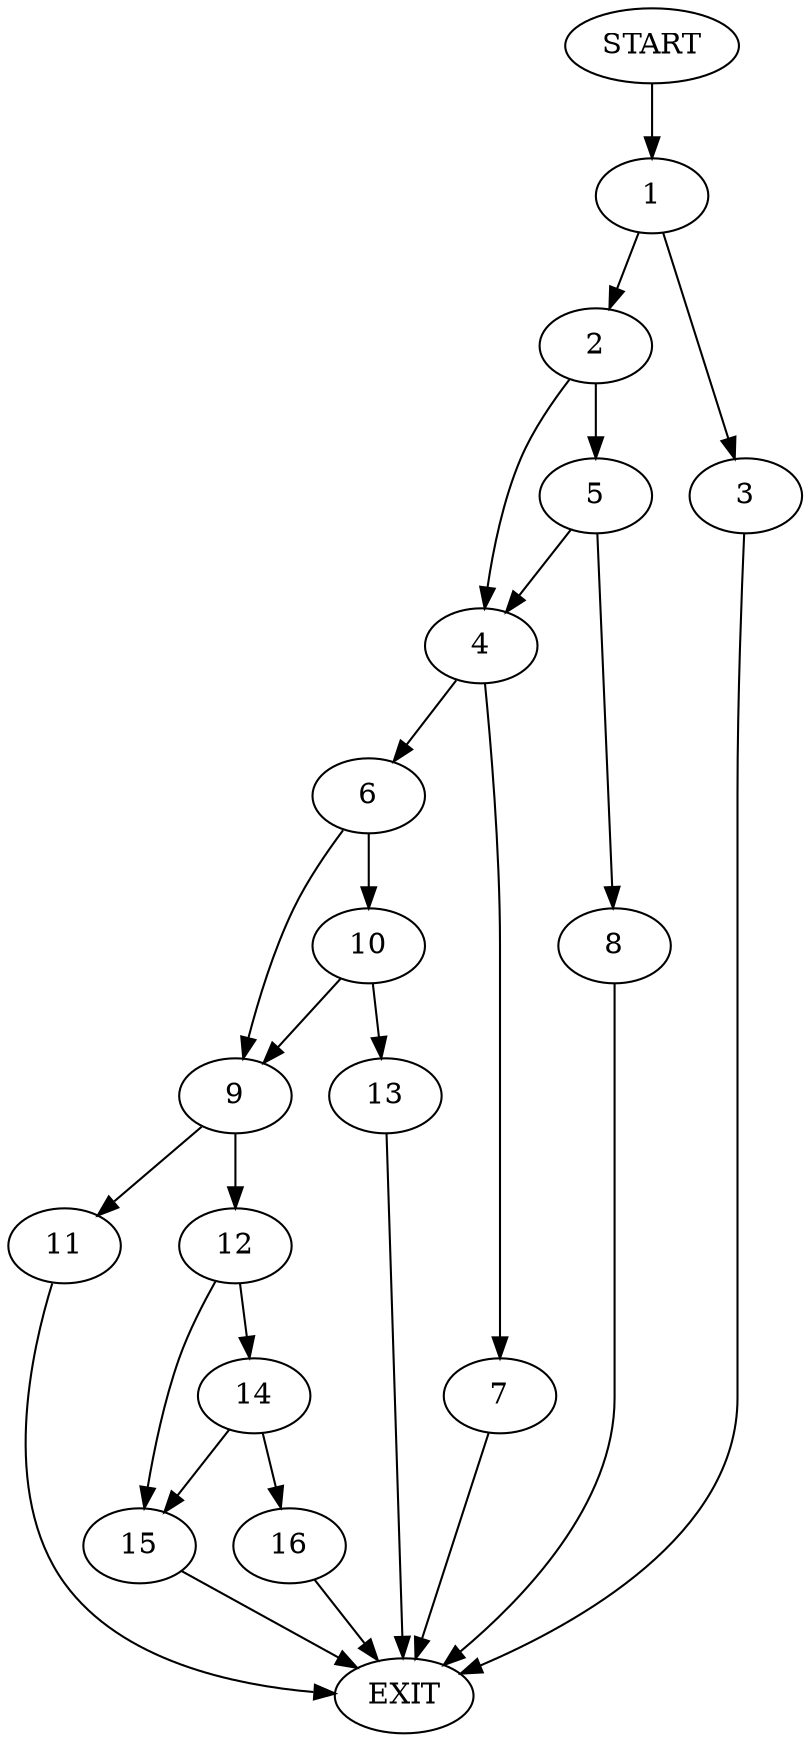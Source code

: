 digraph {
0 [label="START"]
17 [label="EXIT"]
0 -> 1
1 -> 2
1 -> 3
2 -> 4
2 -> 5
3 -> 17
4 -> 6
4 -> 7
5 -> 4
5 -> 8
8 -> 17
6 -> 9
6 -> 10
7 -> 17
9 -> 11
9 -> 12
10 -> 9
10 -> 13
13 -> 17
12 -> 14
12 -> 15
11 -> 17
15 -> 17
14 -> 16
14 -> 15
16 -> 17
}
